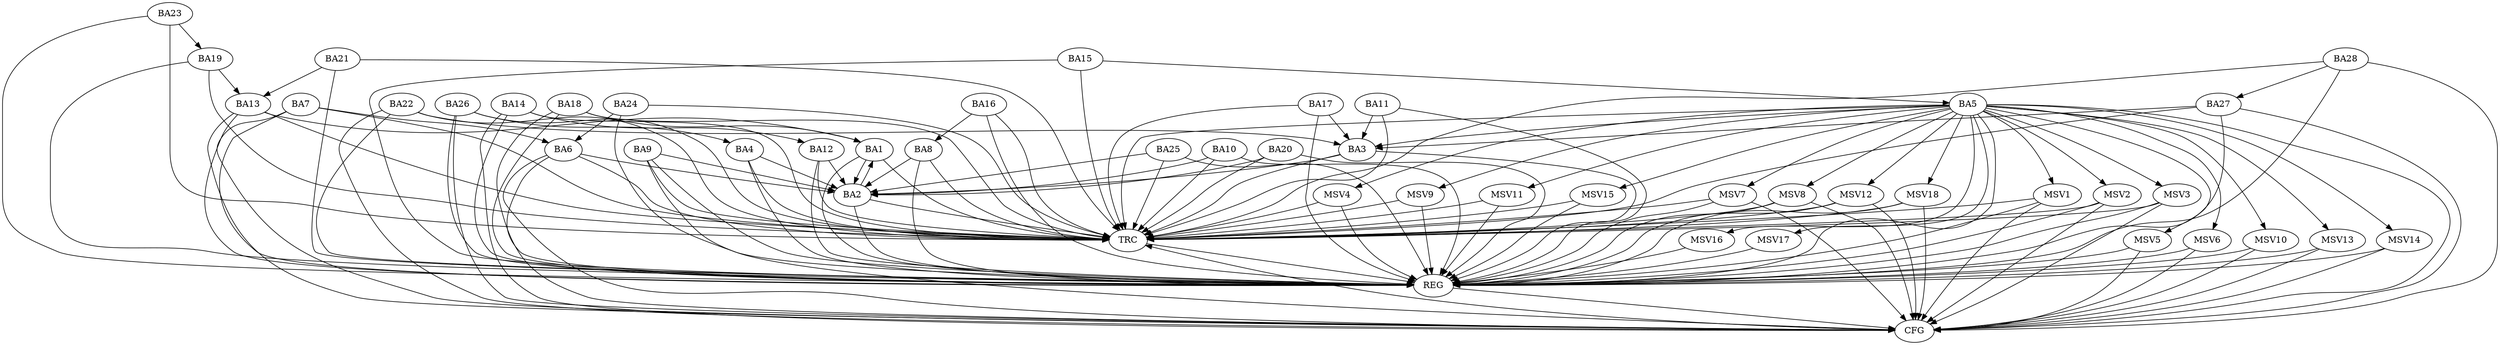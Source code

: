 strict digraph G {
  BA1 [ label="BA1" ];
  BA2 [ label="BA2" ];
  BA3 [ label="BA3" ];
  BA4 [ label="BA4" ];
  BA5 [ label="BA5" ];
  BA6 [ label="BA6" ];
  BA7 [ label="BA7" ];
  BA8 [ label="BA8" ];
  BA9 [ label="BA9" ];
  BA10 [ label="BA10" ];
  BA11 [ label="BA11" ];
  BA12 [ label="BA12" ];
  BA13 [ label="BA13" ];
  BA14 [ label="BA14" ];
  BA15 [ label="BA15" ];
  BA16 [ label="BA16" ];
  BA17 [ label="BA17" ];
  BA18 [ label="BA18" ];
  BA19 [ label="BA19" ];
  BA20 [ label="BA20" ];
  BA21 [ label="BA21" ];
  BA22 [ label="BA22" ];
  BA23 [ label="BA23" ];
  BA24 [ label="BA24" ];
  BA25 [ label="BA25" ];
  BA26 [ label="BA26" ];
  BA27 [ label="BA27" ];
  BA28 [ label="BA28" ];
  REG [ label="REG" ];
  CFG [ label="CFG" ];
  TRC [ label="TRC" ];
  MSV1 [ label="MSV1" ];
  MSV2 [ label="MSV2" ];
  MSV3 [ label="MSV3" ];
  MSV4 [ label="MSV4" ];
  MSV5 [ label="MSV5" ];
  MSV6 [ label="MSV6" ];
  MSV7 [ label="MSV7" ];
  MSV8 [ label="MSV8" ];
  MSV9 [ label="MSV9" ];
  MSV10 [ label="MSV10" ];
  MSV11 [ label="MSV11" ];
  MSV12 [ label="MSV12" ];
  MSV13 [ label="MSV13" ];
  MSV14 [ label="MSV14" ];
  MSV15 [ label="MSV15" ];
  MSV16 [ label="MSV16" ];
  MSV17 [ label="MSV17" ];
  MSV18 [ label="MSV18" ];
  BA1 -> BA2;
  BA2 -> BA1;
  BA3 -> BA2;
  BA4 -> BA2;
  BA5 -> BA3;
  BA6 -> BA2;
  BA7 -> BA6;
  BA8 -> BA2;
  BA9 -> BA2;
  BA10 -> BA2;
  BA11 -> BA3;
  BA12 -> BA2;
  BA13 -> BA1;
  BA14 -> BA12;
  BA15 -> BA5;
  BA16 -> BA8;
  BA17 -> BA3;
  BA18 -> BA1;
  BA19 -> BA13;
  BA20 -> BA2;
  BA21 -> BA13;
  BA22 -> BA3;
  BA23 -> BA19;
  BA24 -> BA6;
  BA25 -> BA2;
  BA26 -> BA4;
  BA27 -> BA3;
  BA28 -> BA27;
  BA1 -> REG;
  BA2 -> REG;
  BA3 -> REG;
  BA4 -> REG;
  BA5 -> REG;
  BA6 -> REG;
  BA7 -> REG;
  BA8 -> REG;
  BA9 -> REG;
  BA10 -> REG;
  BA11 -> REG;
  BA12 -> REG;
  BA13 -> REG;
  BA14 -> REG;
  BA15 -> REG;
  BA16 -> REG;
  BA17 -> REG;
  BA18 -> REG;
  BA19 -> REG;
  BA20 -> REG;
  BA21 -> REG;
  BA22 -> REG;
  BA23 -> REG;
  BA24 -> REG;
  BA25 -> REG;
  BA26 -> REG;
  BA27 -> REG;
  BA28 -> REG;
  BA9 -> CFG;
  BA13 -> CFG;
  BA28 -> CFG;
  BA7 -> CFG;
  BA27 -> CFG;
  BA18 -> CFG;
  BA6 -> CFG;
  BA14 -> CFG;
  BA22 -> CFG;
  BA26 -> CFG;
  BA5 -> CFG;
  REG -> CFG;
  BA1 -> TRC;
  BA2 -> TRC;
  BA3 -> TRC;
  BA4 -> TRC;
  BA5 -> TRC;
  BA6 -> TRC;
  BA7 -> TRC;
  BA8 -> TRC;
  BA9 -> TRC;
  BA10 -> TRC;
  BA11 -> TRC;
  BA12 -> TRC;
  BA13 -> TRC;
  BA14 -> TRC;
  BA15 -> TRC;
  BA16 -> TRC;
  BA17 -> TRC;
  BA18 -> TRC;
  BA19 -> TRC;
  BA20 -> TRC;
  BA21 -> TRC;
  BA22 -> TRC;
  BA23 -> TRC;
  BA24 -> TRC;
  BA25 -> TRC;
  BA26 -> TRC;
  BA27 -> TRC;
  BA28 -> TRC;
  CFG -> TRC;
  TRC -> REG;
  BA5 -> MSV1;
  BA5 -> MSV2;
  MSV1 -> REG;
  MSV1 -> TRC;
  MSV1 -> CFG;
  MSV2 -> REG;
  MSV2 -> TRC;
  MSV2 -> CFG;
  BA5 -> MSV3;
  MSV3 -> REG;
  MSV3 -> TRC;
  MSV3 -> CFG;
  BA5 -> MSV4;
  MSV4 -> REG;
  MSV4 -> TRC;
  BA5 -> MSV5;
  MSV5 -> REG;
  MSV5 -> CFG;
  BA5 -> MSV6;
  MSV6 -> REG;
  MSV6 -> CFG;
  BA5 -> MSV7;
  BA5 -> MSV8;
  MSV7 -> REG;
  MSV7 -> TRC;
  MSV7 -> CFG;
  MSV8 -> REG;
  MSV8 -> TRC;
  MSV8 -> CFG;
  BA5 -> MSV9;
  MSV9 -> REG;
  MSV9 -> TRC;
  BA5 -> MSV10;
  MSV10 -> REG;
  MSV10 -> CFG;
  BA5 -> MSV11;
  MSV11 -> REG;
  MSV11 -> TRC;
  BA5 -> MSV12;
  BA5 -> MSV13;
  BA5 -> MSV14;
  BA5 -> MSV15;
  MSV12 -> REG;
  MSV12 -> TRC;
  MSV12 -> CFG;
  MSV13 -> REG;
  MSV13 -> CFG;
  MSV14 -> REG;
  MSV14 -> CFG;
  MSV15 -> REG;
  MSV15 -> TRC;
  BA5 -> MSV16;
  MSV16 -> REG;
  BA5 -> MSV17;
  BA5 -> MSV18;
  MSV17 -> REG;
  MSV18 -> REG;
  MSV18 -> TRC;
  MSV18 -> CFG;
}
